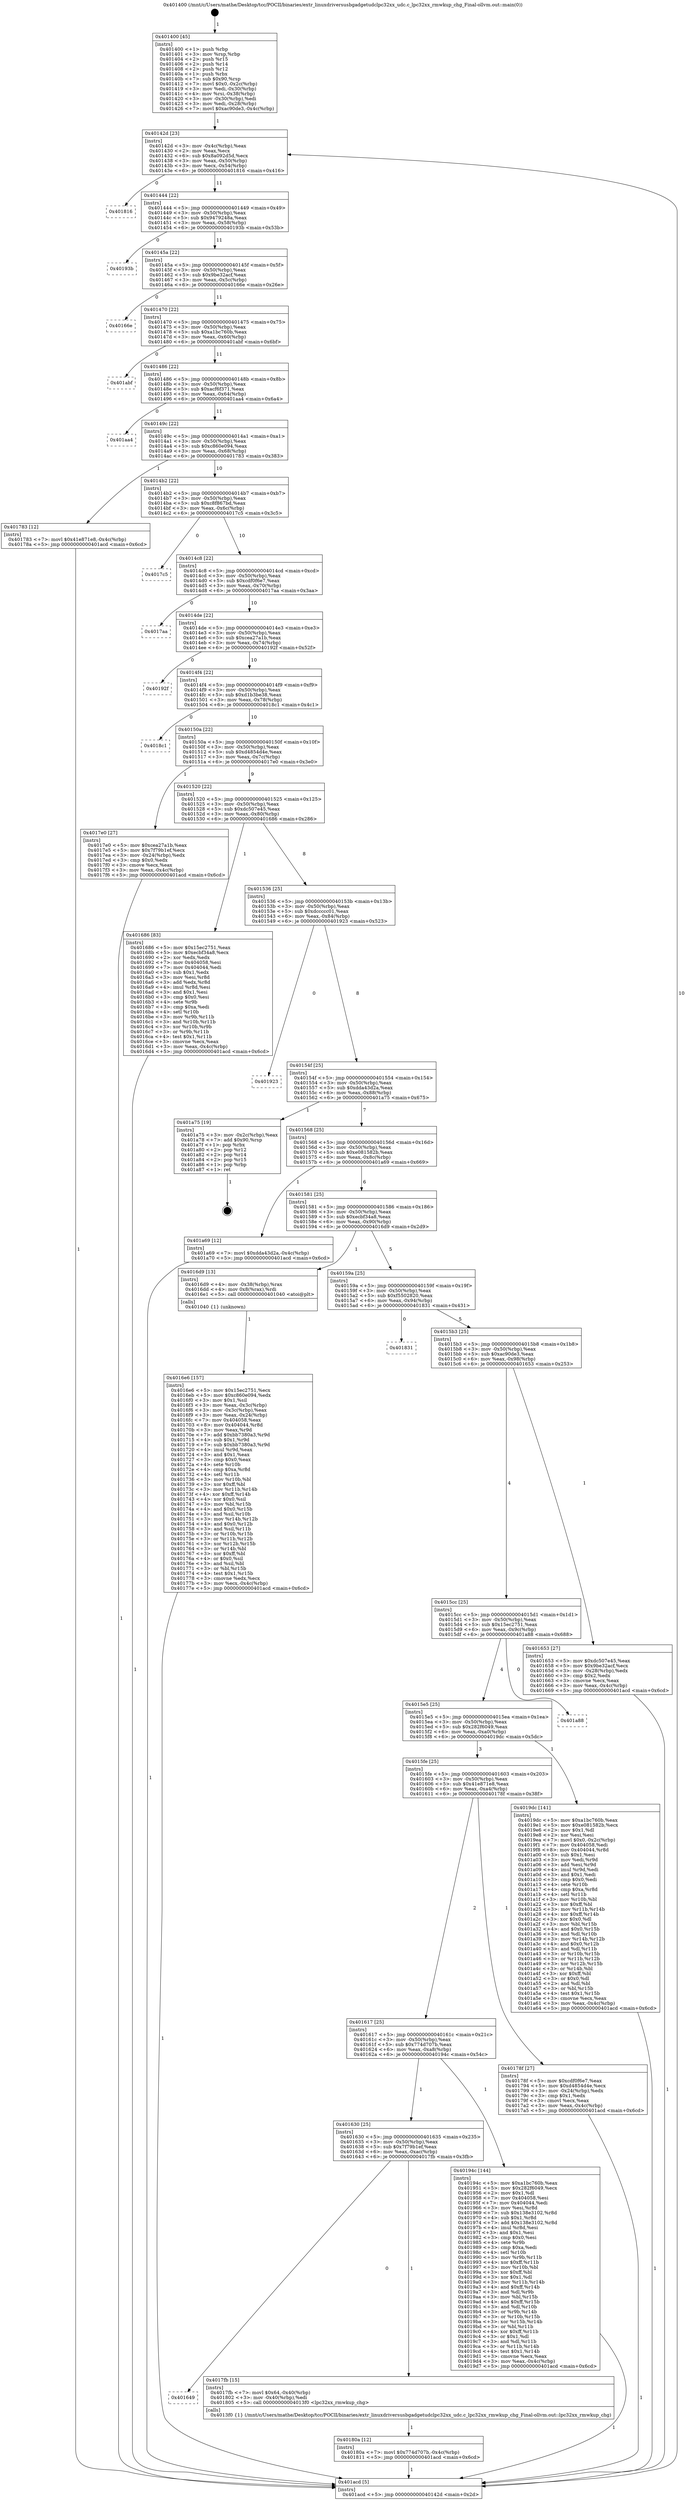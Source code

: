 digraph "0x401400" {
  label = "0x401400 (/mnt/c/Users/mathe/Desktop/tcc/POCII/binaries/extr_linuxdriversusbgadgetudclpc32xx_udc.c_lpc32xx_rmwkup_chg_Final-ollvm.out::main(0))"
  labelloc = "t"
  node[shape=record]

  Entry [label="",width=0.3,height=0.3,shape=circle,fillcolor=black,style=filled]
  "0x40142d" [label="{
     0x40142d [23]\l
     | [instrs]\l
     &nbsp;&nbsp;0x40142d \<+3\>: mov -0x4c(%rbp),%eax\l
     &nbsp;&nbsp;0x401430 \<+2\>: mov %eax,%ecx\l
     &nbsp;&nbsp;0x401432 \<+6\>: sub $0x8a092d5d,%ecx\l
     &nbsp;&nbsp;0x401438 \<+3\>: mov %eax,-0x50(%rbp)\l
     &nbsp;&nbsp;0x40143b \<+3\>: mov %ecx,-0x54(%rbp)\l
     &nbsp;&nbsp;0x40143e \<+6\>: je 0000000000401816 \<main+0x416\>\l
  }"]
  "0x401816" [label="{
     0x401816\l
  }", style=dashed]
  "0x401444" [label="{
     0x401444 [22]\l
     | [instrs]\l
     &nbsp;&nbsp;0x401444 \<+5\>: jmp 0000000000401449 \<main+0x49\>\l
     &nbsp;&nbsp;0x401449 \<+3\>: mov -0x50(%rbp),%eax\l
     &nbsp;&nbsp;0x40144c \<+5\>: sub $0x9479248a,%eax\l
     &nbsp;&nbsp;0x401451 \<+3\>: mov %eax,-0x58(%rbp)\l
     &nbsp;&nbsp;0x401454 \<+6\>: je 000000000040193b \<main+0x53b\>\l
  }"]
  Exit [label="",width=0.3,height=0.3,shape=circle,fillcolor=black,style=filled,peripheries=2]
  "0x40193b" [label="{
     0x40193b\l
  }", style=dashed]
  "0x40145a" [label="{
     0x40145a [22]\l
     | [instrs]\l
     &nbsp;&nbsp;0x40145a \<+5\>: jmp 000000000040145f \<main+0x5f\>\l
     &nbsp;&nbsp;0x40145f \<+3\>: mov -0x50(%rbp),%eax\l
     &nbsp;&nbsp;0x401462 \<+5\>: sub $0x9be32acf,%eax\l
     &nbsp;&nbsp;0x401467 \<+3\>: mov %eax,-0x5c(%rbp)\l
     &nbsp;&nbsp;0x40146a \<+6\>: je 000000000040166e \<main+0x26e\>\l
  }"]
  "0x40180a" [label="{
     0x40180a [12]\l
     | [instrs]\l
     &nbsp;&nbsp;0x40180a \<+7\>: movl $0x774d707b,-0x4c(%rbp)\l
     &nbsp;&nbsp;0x401811 \<+5\>: jmp 0000000000401acd \<main+0x6cd\>\l
  }"]
  "0x40166e" [label="{
     0x40166e\l
  }", style=dashed]
  "0x401470" [label="{
     0x401470 [22]\l
     | [instrs]\l
     &nbsp;&nbsp;0x401470 \<+5\>: jmp 0000000000401475 \<main+0x75\>\l
     &nbsp;&nbsp;0x401475 \<+3\>: mov -0x50(%rbp),%eax\l
     &nbsp;&nbsp;0x401478 \<+5\>: sub $0xa1bc760b,%eax\l
     &nbsp;&nbsp;0x40147d \<+3\>: mov %eax,-0x60(%rbp)\l
     &nbsp;&nbsp;0x401480 \<+6\>: je 0000000000401abf \<main+0x6bf\>\l
  }"]
  "0x401649" [label="{
     0x401649\l
  }", style=dashed]
  "0x401abf" [label="{
     0x401abf\l
  }", style=dashed]
  "0x401486" [label="{
     0x401486 [22]\l
     | [instrs]\l
     &nbsp;&nbsp;0x401486 \<+5\>: jmp 000000000040148b \<main+0x8b\>\l
     &nbsp;&nbsp;0x40148b \<+3\>: mov -0x50(%rbp),%eax\l
     &nbsp;&nbsp;0x40148e \<+5\>: sub $0xacf6f371,%eax\l
     &nbsp;&nbsp;0x401493 \<+3\>: mov %eax,-0x64(%rbp)\l
     &nbsp;&nbsp;0x401496 \<+6\>: je 0000000000401aa4 \<main+0x6a4\>\l
  }"]
  "0x4017fb" [label="{
     0x4017fb [15]\l
     | [instrs]\l
     &nbsp;&nbsp;0x4017fb \<+7\>: movl $0x64,-0x40(%rbp)\l
     &nbsp;&nbsp;0x401802 \<+3\>: mov -0x40(%rbp),%edi\l
     &nbsp;&nbsp;0x401805 \<+5\>: call 00000000004013f0 \<lpc32xx_rmwkup_chg\>\l
     | [calls]\l
     &nbsp;&nbsp;0x4013f0 \{1\} (/mnt/c/Users/mathe/Desktop/tcc/POCII/binaries/extr_linuxdriversusbgadgetudclpc32xx_udc.c_lpc32xx_rmwkup_chg_Final-ollvm.out::lpc32xx_rmwkup_chg)\l
  }"]
  "0x401aa4" [label="{
     0x401aa4\l
  }", style=dashed]
  "0x40149c" [label="{
     0x40149c [22]\l
     | [instrs]\l
     &nbsp;&nbsp;0x40149c \<+5\>: jmp 00000000004014a1 \<main+0xa1\>\l
     &nbsp;&nbsp;0x4014a1 \<+3\>: mov -0x50(%rbp),%eax\l
     &nbsp;&nbsp;0x4014a4 \<+5\>: sub $0xc860e094,%eax\l
     &nbsp;&nbsp;0x4014a9 \<+3\>: mov %eax,-0x68(%rbp)\l
     &nbsp;&nbsp;0x4014ac \<+6\>: je 0000000000401783 \<main+0x383\>\l
  }"]
  "0x401630" [label="{
     0x401630 [25]\l
     | [instrs]\l
     &nbsp;&nbsp;0x401630 \<+5\>: jmp 0000000000401635 \<main+0x235\>\l
     &nbsp;&nbsp;0x401635 \<+3\>: mov -0x50(%rbp),%eax\l
     &nbsp;&nbsp;0x401638 \<+5\>: sub $0x7f79b1ef,%eax\l
     &nbsp;&nbsp;0x40163d \<+6\>: mov %eax,-0xac(%rbp)\l
     &nbsp;&nbsp;0x401643 \<+6\>: je 00000000004017fb \<main+0x3fb\>\l
  }"]
  "0x401783" [label="{
     0x401783 [12]\l
     | [instrs]\l
     &nbsp;&nbsp;0x401783 \<+7\>: movl $0x41e871e8,-0x4c(%rbp)\l
     &nbsp;&nbsp;0x40178a \<+5\>: jmp 0000000000401acd \<main+0x6cd\>\l
  }"]
  "0x4014b2" [label="{
     0x4014b2 [22]\l
     | [instrs]\l
     &nbsp;&nbsp;0x4014b2 \<+5\>: jmp 00000000004014b7 \<main+0xb7\>\l
     &nbsp;&nbsp;0x4014b7 \<+3\>: mov -0x50(%rbp),%eax\l
     &nbsp;&nbsp;0x4014ba \<+5\>: sub $0xc8f867bd,%eax\l
     &nbsp;&nbsp;0x4014bf \<+3\>: mov %eax,-0x6c(%rbp)\l
     &nbsp;&nbsp;0x4014c2 \<+6\>: je 00000000004017c5 \<main+0x3c5\>\l
  }"]
  "0x40194c" [label="{
     0x40194c [144]\l
     | [instrs]\l
     &nbsp;&nbsp;0x40194c \<+5\>: mov $0xa1bc760b,%eax\l
     &nbsp;&nbsp;0x401951 \<+5\>: mov $0x282f6049,%ecx\l
     &nbsp;&nbsp;0x401956 \<+2\>: mov $0x1,%dl\l
     &nbsp;&nbsp;0x401958 \<+7\>: mov 0x404058,%esi\l
     &nbsp;&nbsp;0x40195f \<+7\>: mov 0x404044,%edi\l
     &nbsp;&nbsp;0x401966 \<+3\>: mov %esi,%r8d\l
     &nbsp;&nbsp;0x401969 \<+7\>: sub $0x138e3102,%r8d\l
     &nbsp;&nbsp;0x401970 \<+4\>: sub $0x1,%r8d\l
     &nbsp;&nbsp;0x401974 \<+7\>: add $0x138e3102,%r8d\l
     &nbsp;&nbsp;0x40197b \<+4\>: imul %r8d,%esi\l
     &nbsp;&nbsp;0x40197f \<+3\>: and $0x1,%esi\l
     &nbsp;&nbsp;0x401982 \<+3\>: cmp $0x0,%esi\l
     &nbsp;&nbsp;0x401985 \<+4\>: sete %r9b\l
     &nbsp;&nbsp;0x401989 \<+3\>: cmp $0xa,%edi\l
     &nbsp;&nbsp;0x40198c \<+4\>: setl %r10b\l
     &nbsp;&nbsp;0x401990 \<+3\>: mov %r9b,%r11b\l
     &nbsp;&nbsp;0x401993 \<+4\>: xor $0xff,%r11b\l
     &nbsp;&nbsp;0x401997 \<+3\>: mov %r10b,%bl\l
     &nbsp;&nbsp;0x40199a \<+3\>: xor $0xff,%bl\l
     &nbsp;&nbsp;0x40199d \<+3\>: xor $0x1,%dl\l
     &nbsp;&nbsp;0x4019a0 \<+3\>: mov %r11b,%r14b\l
     &nbsp;&nbsp;0x4019a3 \<+4\>: and $0xff,%r14b\l
     &nbsp;&nbsp;0x4019a7 \<+3\>: and %dl,%r9b\l
     &nbsp;&nbsp;0x4019aa \<+3\>: mov %bl,%r15b\l
     &nbsp;&nbsp;0x4019ad \<+4\>: and $0xff,%r15b\l
     &nbsp;&nbsp;0x4019b1 \<+3\>: and %dl,%r10b\l
     &nbsp;&nbsp;0x4019b4 \<+3\>: or %r9b,%r14b\l
     &nbsp;&nbsp;0x4019b7 \<+3\>: or %r10b,%r15b\l
     &nbsp;&nbsp;0x4019ba \<+3\>: xor %r15b,%r14b\l
     &nbsp;&nbsp;0x4019bd \<+3\>: or %bl,%r11b\l
     &nbsp;&nbsp;0x4019c0 \<+4\>: xor $0xff,%r11b\l
     &nbsp;&nbsp;0x4019c4 \<+3\>: or $0x1,%dl\l
     &nbsp;&nbsp;0x4019c7 \<+3\>: and %dl,%r11b\l
     &nbsp;&nbsp;0x4019ca \<+3\>: or %r11b,%r14b\l
     &nbsp;&nbsp;0x4019cd \<+4\>: test $0x1,%r14b\l
     &nbsp;&nbsp;0x4019d1 \<+3\>: cmovne %ecx,%eax\l
     &nbsp;&nbsp;0x4019d4 \<+3\>: mov %eax,-0x4c(%rbp)\l
     &nbsp;&nbsp;0x4019d7 \<+5\>: jmp 0000000000401acd \<main+0x6cd\>\l
  }"]
  "0x4017c5" [label="{
     0x4017c5\l
  }", style=dashed]
  "0x4014c8" [label="{
     0x4014c8 [22]\l
     | [instrs]\l
     &nbsp;&nbsp;0x4014c8 \<+5\>: jmp 00000000004014cd \<main+0xcd\>\l
     &nbsp;&nbsp;0x4014cd \<+3\>: mov -0x50(%rbp),%eax\l
     &nbsp;&nbsp;0x4014d0 \<+5\>: sub $0xcdf0f6e7,%eax\l
     &nbsp;&nbsp;0x4014d5 \<+3\>: mov %eax,-0x70(%rbp)\l
     &nbsp;&nbsp;0x4014d8 \<+6\>: je 00000000004017aa \<main+0x3aa\>\l
  }"]
  "0x401617" [label="{
     0x401617 [25]\l
     | [instrs]\l
     &nbsp;&nbsp;0x401617 \<+5\>: jmp 000000000040161c \<main+0x21c\>\l
     &nbsp;&nbsp;0x40161c \<+3\>: mov -0x50(%rbp),%eax\l
     &nbsp;&nbsp;0x40161f \<+5\>: sub $0x774d707b,%eax\l
     &nbsp;&nbsp;0x401624 \<+6\>: mov %eax,-0xa8(%rbp)\l
     &nbsp;&nbsp;0x40162a \<+6\>: je 000000000040194c \<main+0x54c\>\l
  }"]
  "0x4017aa" [label="{
     0x4017aa\l
  }", style=dashed]
  "0x4014de" [label="{
     0x4014de [22]\l
     | [instrs]\l
     &nbsp;&nbsp;0x4014de \<+5\>: jmp 00000000004014e3 \<main+0xe3\>\l
     &nbsp;&nbsp;0x4014e3 \<+3\>: mov -0x50(%rbp),%eax\l
     &nbsp;&nbsp;0x4014e6 \<+5\>: sub $0xcea27a1b,%eax\l
     &nbsp;&nbsp;0x4014eb \<+3\>: mov %eax,-0x74(%rbp)\l
     &nbsp;&nbsp;0x4014ee \<+6\>: je 000000000040192f \<main+0x52f\>\l
  }"]
  "0x40178f" [label="{
     0x40178f [27]\l
     | [instrs]\l
     &nbsp;&nbsp;0x40178f \<+5\>: mov $0xcdf0f6e7,%eax\l
     &nbsp;&nbsp;0x401794 \<+5\>: mov $0xd4854d4e,%ecx\l
     &nbsp;&nbsp;0x401799 \<+3\>: mov -0x24(%rbp),%edx\l
     &nbsp;&nbsp;0x40179c \<+3\>: cmp $0x1,%edx\l
     &nbsp;&nbsp;0x40179f \<+3\>: cmovl %ecx,%eax\l
     &nbsp;&nbsp;0x4017a2 \<+3\>: mov %eax,-0x4c(%rbp)\l
     &nbsp;&nbsp;0x4017a5 \<+5\>: jmp 0000000000401acd \<main+0x6cd\>\l
  }"]
  "0x40192f" [label="{
     0x40192f\l
  }", style=dashed]
  "0x4014f4" [label="{
     0x4014f4 [22]\l
     | [instrs]\l
     &nbsp;&nbsp;0x4014f4 \<+5\>: jmp 00000000004014f9 \<main+0xf9\>\l
     &nbsp;&nbsp;0x4014f9 \<+3\>: mov -0x50(%rbp),%eax\l
     &nbsp;&nbsp;0x4014fc \<+5\>: sub $0xd1b3be38,%eax\l
     &nbsp;&nbsp;0x401501 \<+3\>: mov %eax,-0x78(%rbp)\l
     &nbsp;&nbsp;0x401504 \<+6\>: je 00000000004018c1 \<main+0x4c1\>\l
  }"]
  "0x4015fe" [label="{
     0x4015fe [25]\l
     | [instrs]\l
     &nbsp;&nbsp;0x4015fe \<+5\>: jmp 0000000000401603 \<main+0x203\>\l
     &nbsp;&nbsp;0x401603 \<+3\>: mov -0x50(%rbp),%eax\l
     &nbsp;&nbsp;0x401606 \<+5\>: sub $0x41e871e8,%eax\l
     &nbsp;&nbsp;0x40160b \<+6\>: mov %eax,-0xa4(%rbp)\l
     &nbsp;&nbsp;0x401611 \<+6\>: je 000000000040178f \<main+0x38f\>\l
  }"]
  "0x4018c1" [label="{
     0x4018c1\l
  }", style=dashed]
  "0x40150a" [label="{
     0x40150a [22]\l
     | [instrs]\l
     &nbsp;&nbsp;0x40150a \<+5\>: jmp 000000000040150f \<main+0x10f\>\l
     &nbsp;&nbsp;0x40150f \<+3\>: mov -0x50(%rbp),%eax\l
     &nbsp;&nbsp;0x401512 \<+5\>: sub $0xd4854d4e,%eax\l
     &nbsp;&nbsp;0x401517 \<+3\>: mov %eax,-0x7c(%rbp)\l
     &nbsp;&nbsp;0x40151a \<+6\>: je 00000000004017e0 \<main+0x3e0\>\l
  }"]
  "0x4019dc" [label="{
     0x4019dc [141]\l
     | [instrs]\l
     &nbsp;&nbsp;0x4019dc \<+5\>: mov $0xa1bc760b,%eax\l
     &nbsp;&nbsp;0x4019e1 \<+5\>: mov $0xe081582b,%ecx\l
     &nbsp;&nbsp;0x4019e6 \<+2\>: mov $0x1,%dl\l
     &nbsp;&nbsp;0x4019e8 \<+2\>: xor %esi,%esi\l
     &nbsp;&nbsp;0x4019ea \<+7\>: movl $0x0,-0x2c(%rbp)\l
     &nbsp;&nbsp;0x4019f1 \<+7\>: mov 0x404058,%edi\l
     &nbsp;&nbsp;0x4019f8 \<+8\>: mov 0x404044,%r8d\l
     &nbsp;&nbsp;0x401a00 \<+3\>: sub $0x1,%esi\l
     &nbsp;&nbsp;0x401a03 \<+3\>: mov %edi,%r9d\l
     &nbsp;&nbsp;0x401a06 \<+3\>: add %esi,%r9d\l
     &nbsp;&nbsp;0x401a09 \<+4\>: imul %r9d,%edi\l
     &nbsp;&nbsp;0x401a0d \<+3\>: and $0x1,%edi\l
     &nbsp;&nbsp;0x401a10 \<+3\>: cmp $0x0,%edi\l
     &nbsp;&nbsp;0x401a13 \<+4\>: sete %r10b\l
     &nbsp;&nbsp;0x401a17 \<+4\>: cmp $0xa,%r8d\l
     &nbsp;&nbsp;0x401a1b \<+4\>: setl %r11b\l
     &nbsp;&nbsp;0x401a1f \<+3\>: mov %r10b,%bl\l
     &nbsp;&nbsp;0x401a22 \<+3\>: xor $0xff,%bl\l
     &nbsp;&nbsp;0x401a25 \<+3\>: mov %r11b,%r14b\l
     &nbsp;&nbsp;0x401a28 \<+4\>: xor $0xff,%r14b\l
     &nbsp;&nbsp;0x401a2c \<+3\>: xor $0x0,%dl\l
     &nbsp;&nbsp;0x401a2f \<+3\>: mov %bl,%r15b\l
     &nbsp;&nbsp;0x401a32 \<+4\>: and $0x0,%r15b\l
     &nbsp;&nbsp;0x401a36 \<+3\>: and %dl,%r10b\l
     &nbsp;&nbsp;0x401a39 \<+3\>: mov %r14b,%r12b\l
     &nbsp;&nbsp;0x401a3c \<+4\>: and $0x0,%r12b\l
     &nbsp;&nbsp;0x401a40 \<+3\>: and %dl,%r11b\l
     &nbsp;&nbsp;0x401a43 \<+3\>: or %r10b,%r15b\l
     &nbsp;&nbsp;0x401a46 \<+3\>: or %r11b,%r12b\l
     &nbsp;&nbsp;0x401a49 \<+3\>: xor %r12b,%r15b\l
     &nbsp;&nbsp;0x401a4c \<+3\>: or %r14b,%bl\l
     &nbsp;&nbsp;0x401a4f \<+3\>: xor $0xff,%bl\l
     &nbsp;&nbsp;0x401a52 \<+3\>: or $0x0,%dl\l
     &nbsp;&nbsp;0x401a55 \<+2\>: and %dl,%bl\l
     &nbsp;&nbsp;0x401a57 \<+3\>: or %bl,%r15b\l
     &nbsp;&nbsp;0x401a5a \<+4\>: test $0x1,%r15b\l
     &nbsp;&nbsp;0x401a5e \<+3\>: cmovne %ecx,%eax\l
     &nbsp;&nbsp;0x401a61 \<+3\>: mov %eax,-0x4c(%rbp)\l
     &nbsp;&nbsp;0x401a64 \<+5\>: jmp 0000000000401acd \<main+0x6cd\>\l
  }"]
  "0x4017e0" [label="{
     0x4017e0 [27]\l
     | [instrs]\l
     &nbsp;&nbsp;0x4017e0 \<+5\>: mov $0xcea27a1b,%eax\l
     &nbsp;&nbsp;0x4017e5 \<+5\>: mov $0x7f79b1ef,%ecx\l
     &nbsp;&nbsp;0x4017ea \<+3\>: mov -0x24(%rbp),%edx\l
     &nbsp;&nbsp;0x4017ed \<+3\>: cmp $0x0,%edx\l
     &nbsp;&nbsp;0x4017f0 \<+3\>: cmove %ecx,%eax\l
     &nbsp;&nbsp;0x4017f3 \<+3\>: mov %eax,-0x4c(%rbp)\l
     &nbsp;&nbsp;0x4017f6 \<+5\>: jmp 0000000000401acd \<main+0x6cd\>\l
  }"]
  "0x401520" [label="{
     0x401520 [22]\l
     | [instrs]\l
     &nbsp;&nbsp;0x401520 \<+5\>: jmp 0000000000401525 \<main+0x125\>\l
     &nbsp;&nbsp;0x401525 \<+3\>: mov -0x50(%rbp),%eax\l
     &nbsp;&nbsp;0x401528 \<+5\>: sub $0xdc507e45,%eax\l
     &nbsp;&nbsp;0x40152d \<+3\>: mov %eax,-0x80(%rbp)\l
     &nbsp;&nbsp;0x401530 \<+6\>: je 0000000000401686 \<main+0x286\>\l
  }"]
  "0x4015e5" [label="{
     0x4015e5 [25]\l
     | [instrs]\l
     &nbsp;&nbsp;0x4015e5 \<+5\>: jmp 00000000004015ea \<main+0x1ea\>\l
     &nbsp;&nbsp;0x4015ea \<+3\>: mov -0x50(%rbp),%eax\l
     &nbsp;&nbsp;0x4015ed \<+5\>: sub $0x282f6049,%eax\l
     &nbsp;&nbsp;0x4015f2 \<+6\>: mov %eax,-0xa0(%rbp)\l
     &nbsp;&nbsp;0x4015f8 \<+6\>: je 00000000004019dc \<main+0x5dc\>\l
  }"]
  "0x401686" [label="{
     0x401686 [83]\l
     | [instrs]\l
     &nbsp;&nbsp;0x401686 \<+5\>: mov $0x15ec2751,%eax\l
     &nbsp;&nbsp;0x40168b \<+5\>: mov $0xecbf34a8,%ecx\l
     &nbsp;&nbsp;0x401690 \<+2\>: xor %edx,%edx\l
     &nbsp;&nbsp;0x401692 \<+7\>: mov 0x404058,%esi\l
     &nbsp;&nbsp;0x401699 \<+7\>: mov 0x404044,%edi\l
     &nbsp;&nbsp;0x4016a0 \<+3\>: sub $0x1,%edx\l
     &nbsp;&nbsp;0x4016a3 \<+3\>: mov %esi,%r8d\l
     &nbsp;&nbsp;0x4016a6 \<+3\>: add %edx,%r8d\l
     &nbsp;&nbsp;0x4016a9 \<+4\>: imul %r8d,%esi\l
     &nbsp;&nbsp;0x4016ad \<+3\>: and $0x1,%esi\l
     &nbsp;&nbsp;0x4016b0 \<+3\>: cmp $0x0,%esi\l
     &nbsp;&nbsp;0x4016b3 \<+4\>: sete %r9b\l
     &nbsp;&nbsp;0x4016b7 \<+3\>: cmp $0xa,%edi\l
     &nbsp;&nbsp;0x4016ba \<+4\>: setl %r10b\l
     &nbsp;&nbsp;0x4016be \<+3\>: mov %r9b,%r11b\l
     &nbsp;&nbsp;0x4016c1 \<+3\>: and %r10b,%r11b\l
     &nbsp;&nbsp;0x4016c4 \<+3\>: xor %r10b,%r9b\l
     &nbsp;&nbsp;0x4016c7 \<+3\>: or %r9b,%r11b\l
     &nbsp;&nbsp;0x4016ca \<+4\>: test $0x1,%r11b\l
     &nbsp;&nbsp;0x4016ce \<+3\>: cmovne %ecx,%eax\l
     &nbsp;&nbsp;0x4016d1 \<+3\>: mov %eax,-0x4c(%rbp)\l
     &nbsp;&nbsp;0x4016d4 \<+5\>: jmp 0000000000401acd \<main+0x6cd\>\l
  }"]
  "0x401536" [label="{
     0x401536 [25]\l
     | [instrs]\l
     &nbsp;&nbsp;0x401536 \<+5\>: jmp 000000000040153b \<main+0x13b\>\l
     &nbsp;&nbsp;0x40153b \<+3\>: mov -0x50(%rbp),%eax\l
     &nbsp;&nbsp;0x40153e \<+5\>: sub $0xdccccc01,%eax\l
     &nbsp;&nbsp;0x401543 \<+6\>: mov %eax,-0x84(%rbp)\l
     &nbsp;&nbsp;0x401549 \<+6\>: je 0000000000401923 \<main+0x523\>\l
  }"]
  "0x401a88" [label="{
     0x401a88\l
  }", style=dashed]
  "0x401923" [label="{
     0x401923\l
  }", style=dashed]
  "0x40154f" [label="{
     0x40154f [25]\l
     | [instrs]\l
     &nbsp;&nbsp;0x40154f \<+5\>: jmp 0000000000401554 \<main+0x154\>\l
     &nbsp;&nbsp;0x401554 \<+3\>: mov -0x50(%rbp),%eax\l
     &nbsp;&nbsp;0x401557 \<+5\>: sub $0xdda43d2a,%eax\l
     &nbsp;&nbsp;0x40155c \<+6\>: mov %eax,-0x88(%rbp)\l
     &nbsp;&nbsp;0x401562 \<+6\>: je 0000000000401a75 \<main+0x675\>\l
  }"]
  "0x4016e6" [label="{
     0x4016e6 [157]\l
     | [instrs]\l
     &nbsp;&nbsp;0x4016e6 \<+5\>: mov $0x15ec2751,%ecx\l
     &nbsp;&nbsp;0x4016eb \<+5\>: mov $0xc860e094,%edx\l
     &nbsp;&nbsp;0x4016f0 \<+3\>: mov $0x1,%sil\l
     &nbsp;&nbsp;0x4016f3 \<+3\>: mov %eax,-0x3c(%rbp)\l
     &nbsp;&nbsp;0x4016f6 \<+3\>: mov -0x3c(%rbp),%eax\l
     &nbsp;&nbsp;0x4016f9 \<+3\>: mov %eax,-0x24(%rbp)\l
     &nbsp;&nbsp;0x4016fc \<+7\>: mov 0x404058,%eax\l
     &nbsp;&nbsp;0x401703 \<+8\>: mov 0x404044,%r8d\l
     &nbsp;&nbsp;0x40170b \<+3\>: mov %eax,%r9d\l
     &nbsp;&nbsp;0x40170e \<+7\>: add $0xbb7380a3,%r9d\l
     &nbsp;&nbsp;0x401715 \<+4\>: sub $0x1,%r9d\l
     &nbsp;&nbsp;0x401719 \<+7\>: sub $0xbb7380a3,%r9d\l
     &nbsp;&nbsp;0x401720 \<+4\>: imul %r9d,%eax\l
     &nbsp;&nbsp;0x401724 \<+3\>: and $0x1,%eax\l
     &nbsp;&nbsp;0x401727 \<+3\>: cmp $0x0,%eax\l
     &nbsp;&nbsp;0x40172a \<+4\>: sete %r10b\l
     &nbsp;&nbsp;0x40172e \<+4\>: cmp $0xa,%r8d\l
     &nbsp;&nbsp;0x401732 \<+4\>: setl %r11b\l
     &nbsp;&nbsp;0x401736 \<+3\>: mov %r10b,%bl\l
     &nbsp;&nbsp;0x401739 \<+3\>: xor $0xff,%bl\l
     &nbsp;&nbsp;0x40173c \<+3\>: mov %r11b,%r14b\l
     &nbsp;&nbsp;0x40173f \<+4\>: xor $0xff,%r14b\l
     &nbsp;&nbsp;0x401743 \<+4\>: xor $0x0,%sil\l
     &nbsp;&nbsp;0x401747 \<+3\>: mov %bl,%r15b\l
     &nbsp;&nbsp;0x40174a \<+4\>: and $0x0,%r15b\l
     &nbsp;&nbsp;0x40174e \<+3\>: and %sil,%r10b\l
     &nbsp;&nbsp;0x401751 \<+3\>: mov %r14b,%r12b\l
     &nbsp;&nbsp;0x401754 \<+4\>: and $0x0,%r12b\l
     &nbsp;&nbsp;0x401758 \<+3\>: and %sil,%r11b\l
     &nbsp;&nbsp;0x40175b \<+3\>: or %r10b,%r15b\l
     &nbsp;&nbsp;0x40175e \<+3\>: or %r11b,%r12b\l
     &nbsp;&nbsp;0x401761 \<+3\>: xor %r12b,%r15b\l
     &nbsp;&nbsp;0x401764 \<+3\>: or %r14b,%bl\l
     &nbsp;&nbsp;0x401767 \<+3\>: xor $0xff,%bl\l
     &nbsp;&nbsp;0x40176a \<+4\>: or $0x0,%sil\l
     &nbsp;&nbsp;0x40176e \<+3\>: and %sil,%bl\l
     &nbsp;&nbsp;0x401771 \<+3\>: or %bl,%r15b\l
     &nbsp;&nbsp;0x401774 \<+4\>: test $0x1,%r15b\l
     &nbsp;&nbsp;0x401778 \<+3\>: cmovne %edx,%ecx\l
     &nbsp;&nbsp;0x40177b \<+3\>: mov %ecx,-0x4c(%rbp)\l
     &nbsp;&nbsp;0x40177e \<+5\>: jmp 0000000000401acd \<main+0x6cd\>\l
  }"]
  "0x401a75" [label="{
     0x401a75 [19]\l
     | [instrs]\l
     &nbsp;&nbsp;0x401a75 \<+3\>: mov -0x2c(%rbp),%eax\l
     &nbsp;&nbsp;0x401a78 \<+7\>: add $0x90,%rsp\l
     &nbsp;&nbsp;0x401a7f \<+1\>: pop %rbx\l
     &nbsp;&nbsp;0x401a80 \<+2\>: pop %r12\l
     &nbsp;&nbsp;0x401a82 \<+2\>: pop %r14\l
     &nbsp;&nbsp;0x401a84 \<+2\>: pop %r15\l
     &nbsp;&nbsp;0x401a86 \<+1\>: pop %rbp\l
     &nbsp;&nbsp;0x401a87 \<+1\>: ret\l
  }"]
  "0x401568" [label="{
     0x401568 [25]\l
     | [instrs]\l
     &nbsp;&nbsp;0x401568 \<+5\>: jmp 000000000040156d \<main+0x16d\>\l
     &nbsp;&nbsp;0x40156d \<+3\>: mov -0x50(%rbp),%eax\l
     &nbsp;&nbsp;0x401570 \<+5\>: sub $0xe081582b,%eax\l
     &nbsp;&nbsp;0x401575 \<+6\>: mov %eax,-0x8c(%rbp)\l
     &nbsp;&nbsp;0x40157b \<+6\>: je 0000000000401a69 \<main+0x669\>\l
  }"]
  "0x401400" [label="{
     0x401400 [45]\l
     | [instrs]\l
     &nbsp;&nbsp;0x401400 \<+1\>: push %rbp\l
     &nbsp;&nbsp;0x401401 \<+3\>: mov %rsp,%rbp\l
     &nbsp;&nbsp;0x401404 \<+2\>: push %r15\l
     &nbsp;&nbsp;0x401406 \<+2\>: push %r14\l
     &nbsp;&nbsp;0x401408 \<+2\>: push %r12\l
     &nbsp;&nbsp;0x40140a \<+1\>: push %rbx\l
     &nbsp;&nbsp;0x40140b \<+7\>: sub $0x90,%rsp\l
     &nbsp;&nbsp;0x401412 \<+7\>: movl $0x0,-0x2c(%rbp)\l
     &nbsp;&nbsp;0x401419 \<+3\>: mov %edi,-0x30(%rbp)\l
     &nbsp;&nbsp;0x40141c \<+4\>: mov %rsi,-0x38(%rbp)\l
     &nbsp;&nbsp;0x401420 \<+3\>: mov -0x30(%rbp),%edi\l
     &nbsp;&nbsp;0x401423 \<+3\>: mov %edi,-0x28(%rbp)\l
     &nbsp;&nbsp;0x401426 \<+7\>: movl $0xac90de3,-0x4c(%rbp)\l
  }"]
  "0x401a69" [label="{
     0x401a69 [12]\l
     | [instrs]\l
     &nbsp;&nbsp;0x401a69 \<+7\>: movl $0xdda43d2a,-0x4c(%rbp)\l
     &nbsp;&nbsp;0x401a70 \<+5\>: jmp 0000000000401acd \<main+0x6cd\>\l
  }"]
  "0x401581" [label="{
     0x401581 [25]\l
     | [instrs]\l
     &nbsp;&nbsp;0x401581 \<+5\>: jmp 0000000000401586 \<main+0x186\>\l
     &nbsp;&nbsp;0x401586 \<+3\>: mov -0x50(%rbp),%eax\l
     &nbsp;&nbsp;0x401589 \<+5\>: sub $0xecbf34a8,%eax\l
     &nbsp;&nbsp;0x40158e \<+6\>: mov %eax,-0x90(%rbp)\l
     &nbsp;&nbsp;0x401594 \<+6\>: je 00000000004016d9 \<main+0x2d9\>\l
  }"]
  "0x401acd" [label="{
     0x401acd [5]\l
     | [instrs]\l
     &nbsp;&nbsp;0x401acd \<+5\>: jmp 000000000040142d \<main+0x2d\>\l
  }"]
  "0x4016d9" [label="{
     0x4016d9 [13]\l
     | [instrs]\l
     &nbsp;&nbsp;0x4016d9 \<+4\>: mov -0x38(%rbp),%rax\l
     &nbsp;&nbsp;0x4016dd \<+4\>: mov 0x8(%rax),%rdi\l
     &nbsp;&nbsp;0x4016e1 \<+5\>: call 0000000000401040 \<atoi@plt\>\l
     | [calls]\l
     &nbsp;&nbsp;0x401040 \{1\} (unknown)\l
  }"]
  "0x40159a" [label="{
     0x40159a [25]\l
     | [instrs]\l
     &nbsp;&nbsp;0x40159a \<+5\>: jmp 000000000040159f \<main+0x19f\>\l
     &nbsp;&nbsp;0x40159f \<+3\>: mov -0x50(%rbp),%eax\l
     &nbsp;&nbsp;0x4015a2 \<+5\>: sub $0xf5502820,%eax\l
     &nbsp;&nbsp;0x4015a7 \<+6\>: mov %eax,-0x94(%rbp)\l
     &nbsp;&nbsp;0x4015ad \<+6\>: je 0000000000401831 \<main+0x431\>\l
  }"]
  "0x4015cc" [label="{
     0x4015cc [25]\l
     | [instrs]\l
     &nbsp;&nbsp;0x4015cc \<+5\>: jmp 00000000004015d1 \<main+0x1d1\>\l
     &nbsp;&nbsp;0x4015d1 \<+3\>: mov -0x50(%rbp),%eax\l
     &nbsp;&nbsp;0x4015d4 \<+5\>: sub $0x15ec2751,%eax\l
     &nbsp;&nbsp;0x4015d9 \<+6\>: mov %eax,-0x9c(%rbp)\l
     &nbsp;&nbsp;0x4015df \<+6\>: je 0000000000401a88 \<main+0x688\>\l
  }"]
  "0x401831" [label="{
     0x401831\l
  }", style=dashed]
  "0x4015b3" [label="{
     0x4015b3 [25]\l
     | [instrs]\l
     &nbsp;&nbsp;0x4015b3 \<+5\>: jmp 00000000004015b8 \<main+0x1b8\>\l
     &nbsp;&nbsp;0x4015b8 \<+3\>: mov -0x50(%rbp),%eax\l
     &nbsp;&nbsp;0x4015bb \<+5\>: sub $0xac90de3,%eax\l
     &nbsp;&nbsp;0x4015c0 \<+6\>: mov %eax,-0x98(%rbp)\l
     &nbsp;&nbsp;0x4015c6 \<+6\>: je 0000000000401653 \<main+0x253\>\l
  }"]
  "0x401653" [label="{
     0x401653 [27]\l
     | [instrs]\l
     &nbsp;&nbsp;0x401653 \<+5\>: mov $0xdc507e45,%eax\l
     &nbsp;&nbsp;0x401658 \<+5\>: mov $0x9be32acf,%ecx\l
     &nbsp;&nbsp;0x40165d \<+3\>: mov -0x28(%rbp),%edx\l
     &nbsp;&nbsp;0x401660 \<+3\>: cmp $0x2,%edx\l
     &nbsp;&nbsp;0x401663 \<+3\>: cmovne %ecx,%eax\l
     &nbsp;&nbsp;0x401666 \<+3\>: mov %eax,-0x4c(%rbp)\l
     &nbsp;&nbsp;0x401669 \<+5\>: jmp 0000000000401acd \<main+0x6cd\>\l
  }"]
  Entry -> "0x401400" [label=" 1"]
  "0x40142d" -> "0x401816" [label=" 0"]
  "0x40142d" -> "0x401444" [label=" 11"]
  "0x401a75" -> Exit [label=" 1"]
  "0x401444" -> "0x40193b" [label=" 0"]
  "0x401444" -> "0x40145a" [label=" 11"]
  "0x401a69" -> "0x401acd" [label=" 1"]
  "0x40145a" -> "0x40166e" [label=" 0"]
  "0x40145a" -> "0x401470" [label=" 11"]
  "0x4019dc" -> "0x401acd" [label=" 1"]
  "0x401470" -> "0x401abf" [label=" 0"]
  "0x401470" -> "0x401486" [label=" 11"]
  "0x40194c" -> "0x401acd" [label=" 1"]
  "0x401486" -> "0x401aa4" [label=" 0"]
  "0x401486" -> "0x40149c" [label=" 11"]
  "0x40180a" -> "0x401acd" [label=" 1"]
  "0x40149c" -> "0x401783" [label=" 1"]
  "0x40149c" -> "0x4014b2" [label=" 10"]
  "0x401630" -> "0x401649" [label=" 0"]
  "0x4014b2" -> "0x4017c5" [label=" 0"]
  "0x4014b2" -> "0x4014c8" [label=" 10"]
  "0x401630" -> "0x4017fb" [label=" 1"]
  "0x4014c8" -> "0x4017aa" [label=" 0"]
  "0x4014c8" -> "0x4014de" [label=" 10"]
  "0x401617" -> "0x401630" [label=" 1"]
  "0x4014de" -> "0x40192f" [label=" 0"]
  "0x4014de" -> "0x4014f4" [label=" 10"]
  "0x401617" -> "0x40194c" [label=" 1"]
  "0x4014f4" -> "0x4018c1" [label=" 0"]
  "0x4014f4" -> "0x40150a" [label=" 10"]
  "0x4017e0" -> "0x401acd" [label=" 1"]
  "0x40150a" -> "0x4017e0" [label=" 1"]
  "0x40150a" -> "0x401520" [label=" 9"]
  "0x40178f" -> "0x401acd" [label=" 1"]
  "0x401520" -> "0x401686" [label=" 1"]
  "0x401520" -> "0x401536" [label=" 8"]
  "0x4015fe" -> "0x40178f" [label=" 1"]
  "0x401536" -> "0x401923" [label=" 0"]
  "0x401536" -> "0x40154f" [label=" 8"]
  "0x4017fb" -> "0x40180a" [label=" 1"]
  "0x40154f" -> "0x401a75" [label=" 1"]
  "0x40154f" -> "0x401568" [label=" 7"]
  "0x4015e5" -> "0x4019dc" [label=" 1"]
  "0x401568" -> "0x401a69" [label=" 1"]
  "0x401568" -> "0x401581" [label=" 6"]
  "0x4015fe" -> "0x401617" [label=" 2"]
  "0x401581" -> "0x4016d9" [label=" 1"]
  "0x401581" -> "0x40159a" [label=" 5"]
  "0x4015cc" -> "0x4015e5" [label=" 4"]
  "0x40159a" -> "0x401831" [label=" 0"]
  "0x40159a" -> "0x4015b3" [label=" 5"]
  "0x4015cc" -> "0x401a88" [label=" 0"]
  "0x4015b3" -> "0x401653" [label=" 1"]
  "0x4015b3" -> "0x4015cc" [label=" 4"]
  "0x401653" -> "0x401acd" [label=" 1"]
  "0x401400" -> "0x40142d" [label=" 1"]
  "0x401acd" -> "0x40142d" [label=" 10"]
  "0x401686" -> "0x401acd" [label=" 1"]
  "0x4016d9" -> "0x4016e6" [label=" 1"]
  "0x4016e6" -> "0x401acd" [label=" 1"]
  "0x401783" -> "0x401acd" [label=" 1"]
  "0x4015e5" -> "0x4015fe" [label=" 3"]
}
